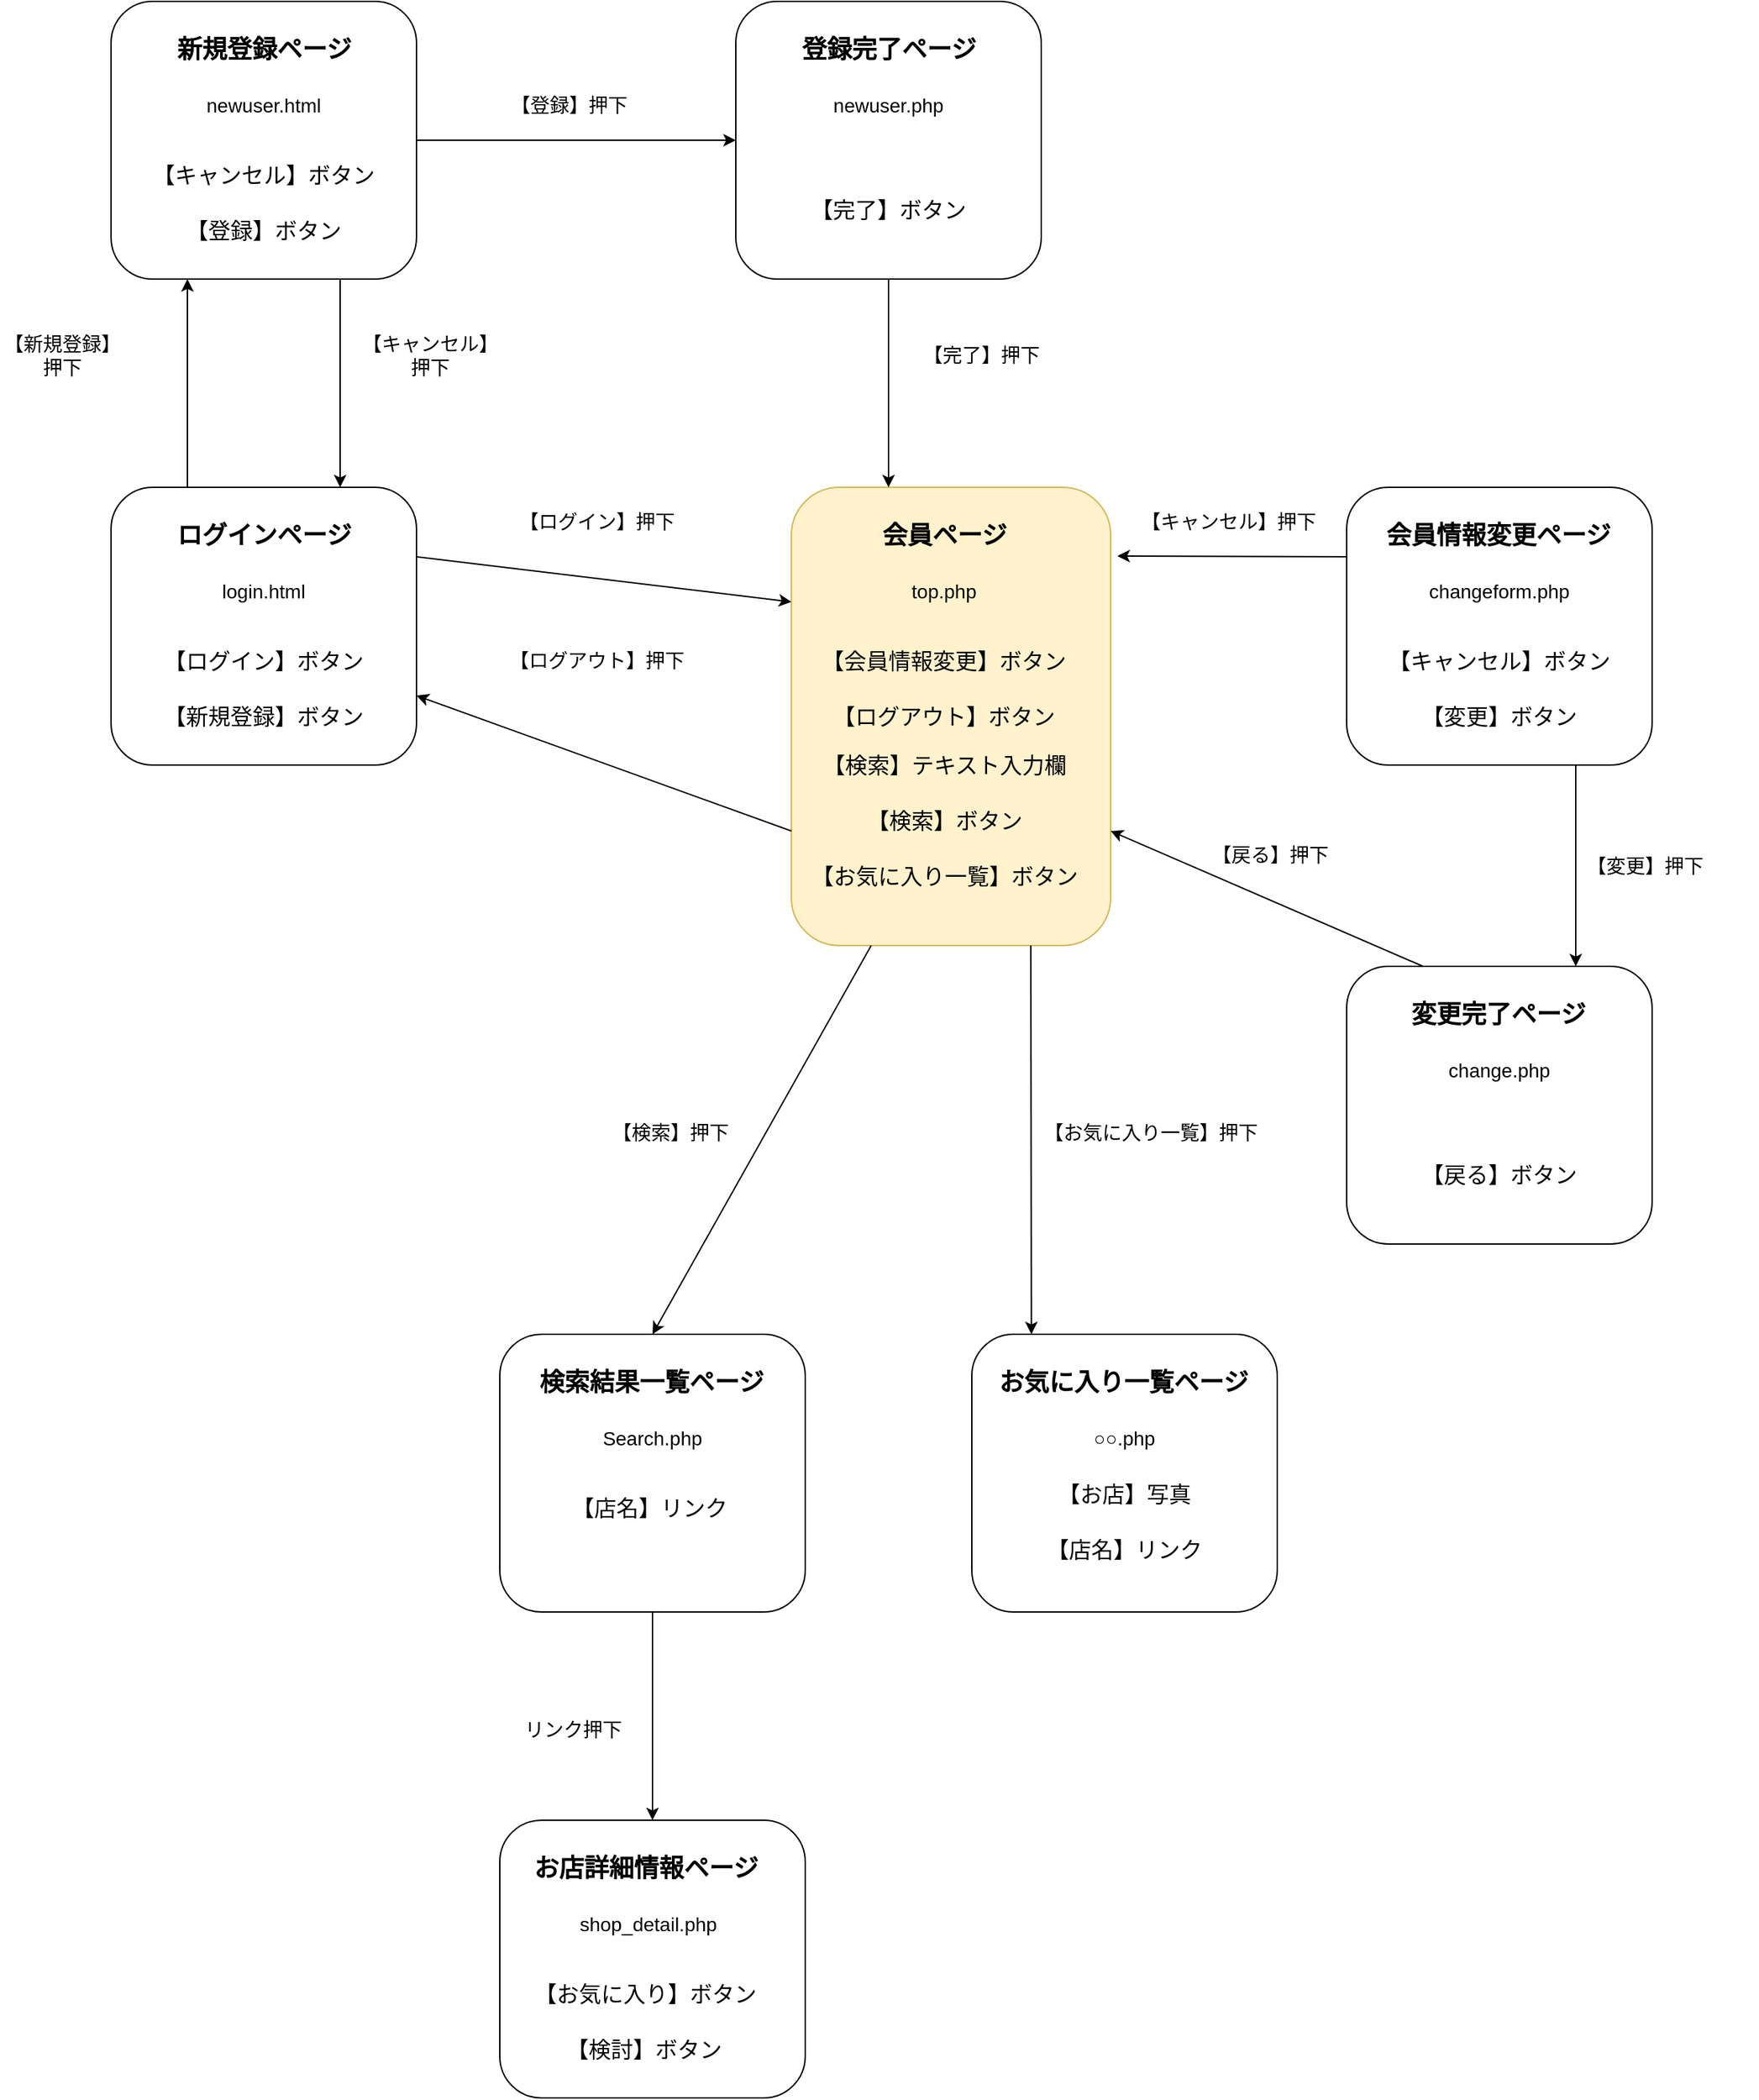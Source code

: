 <mxfile>
    <diagram id="W0Y6Ia2FgGcfSGs5wf8Q" name="ページ1">
        <mxGraphModel dx="1053" dy="2004" grid="1" gridSize="10" guides="1" tooltips="1" connect="1" arrows="1" fold="1" page="1" pageScale="1" pageWidth="827" pageHeight="1169" math="0" shadow="0">
            <root>
                <mxCell id="0"/>
                <mxCell id="1" parent="0"/>
                <mxCell id="142" value="" style="rounded=1;whiteSpace=wrap;html=1;" vertex="1" parent="1">
                    <mxGeometry x="400" y="1040" width="220" height="200" as="geometry"/>
                </mxCell>
                <mxCell id="109" value="" style="group" parent="1" vertex="1" connectable="0">
                    <mxGeometry x="120" y="80" width="1186" height="545" as="geometry"/>
                </mxCell>
                <mxCell id="107" value="" style="group" parent="109" vertex="1" connectable="0">
                    <mxGeometry width="1186" height="545" as="geometry"/>
                </mxCell>
                <mxCell id="14" value="【ログイン】押下" style="text;html=1;strokeColor=none;fillColor=none;align=center;verticalAlign=middle;whiteSpace=wrap;rounded=0;fontSize=14;" parent="107" vertex="1">
                    <mxGeometry x="270" y="10" width="160" height="30" as="geometry"/>
                </mxCell>
                <mxCell id="16" value="" style="group" parent="107" vertex="1" connectable="0">
                    <mxGeometry x="490" width="230" height="330" as="geometry"/>
                </mxCell>
                <mxCell id="8" value="" style="rounded=1;whiteSpace=wrap;html=1;fillColor=#fff2cc;strokeColor=#d6b656;" parent="16" vertex="1">
                    <mxGeometry width="230" height="330" as="geometry"/>
                </mxCell>
                <mxCell id="9" value="会員ページ" style="text;html=1;strokeColor=none;fillColor=none;align=center;verticalAlign=middle;whiteSpace=wrap;rounded=0;fontStyle=1;fontSize=18;" parent="16" vertex="1">
                    <mxGeometry x="37.5" y="20" width="145" height="30" as="geometry"/>
                </mxCell>
                <mxCell id="10" value="top.php" style="text;html=1;strokeColor=none;fillColor=none;align=center;verticalAlign=middle;whiteSpace=wrap;rounded=0;fontSize=14;" parent="16" vertex="1">
                    <mxGeometry x="50" y="60" width="120" height="30" as="geometry"/>
                </mxCell>
                <mxCell id="11" value="【会員情報変更】ボタン" style="text;html=1;strokeColor=none;fillColor=none;align=center;verticalAlign=middle;whiteSpace=wrap;rounded=0;fontSize=16;" parent="16" vertex="1">
                    <mxGeometry x="20" y="110" width="180" height="30" as="geometry"/>
                </mxCell>
                <mxCell id="12" value="【ログアウト】ボタン" style="text;html=1;strokeColor=none;fillColor=none;align=center;verticalAlign=middle;whiteSpace=wrap;rounded=0;fontSize=16;" parent="16" vertex="1">
                    <mxGeometry x="20" y="150" width="180" height="30" as="geometry"/>
                </mxCell>
                <mxCell id="112" value="&lt;font style=&quot;font-size: 16px&quot;&gt;【検索】テキスト入力欄&lt;/font&gt;" style="text;html=1;align=center;verticalAlign=middle;resizable=0;points=[];autosize=1;strokeColor=none;fillColor=none;" vertex="1" parent="16">
                    <mxGeometry x="15" y="190" width="190" height="20" as="geometry"/>
                </mxCell>
                <mxCell id="113" value="【検索】ボタン" style="text;html=1;align=center;verticalAlign=middle;resizable=0;points=[];autosize=1;strokeColor=none;fillColor=none;fontSize=16;" vertex="1" parent="16">
                    <mxGeometry x="45" y="230" width="130" height="20" as="geometry"/>
                </mxCell>
                <mxCell id="114" value="【お気に入り一覧】ボタン" style="text;html=1;align=center;verticalAlign=middle;resizable=0;points=[];autosize=1;strokeColor=none;fillColor=none;fontSize=16;" vertex="1" parent="16">
                    <mxGeometry x="5" y="270" width="210" height="20" as="geometry"/>
                </mxCell>
                <mxCell id="18" value="" style="group" parent="107" vertex="1" connectable="0">
                    <mxGeometry width="220" height="200" as="geometry"/>
                </mxCell>
                <mxCell id="2" value="" style="rounded=1;whiteSpace=wrap;html=1;" parent="18" vertex="1">
                    <mxGeometry width="220" height="200" as="geometry"/>
                </mxCell>
                <mxCell id="3" value="ログインページ" style="text;html=1;strokeColor=none;fillColor=none;align=center;verticalAlign=middle;whiteSpace=wrap;rounded=0;fontStyle=1;fontSize=18;" parent="18" vertex="1">
                    <mxGeometry x="37.5" y="20" width="145" height="30" as="geometry"/>
                </mxCell>
                <mxCell id="4" value="login.html" style="text;html=1;strokeColor=none;fillColor=none;align=center;verticalAlign=middle;whiteSpace=wrap;rounded=0;fontSize=14;" parent="18" vertex="1">
                    <mxGeometry x="50" y="60" width="120" height="30" as="geometry"/>
                </mxCell>
                <mxCell id="6" value="【ログイン】ボタン" style="text;html=1;strokeColor=none;fillColor=none;align=center;verticalAlign=middle;whiteSpace=wrap;rounded=0;fontSize=16;" parent="18" vertex="1">
                    <mxGeometry x="20" y="110" width="180" height="30" as="geometry"/>
                </mxCell>
                <mxCell id="7" value="【新規登録】ボタン" style="text;html=1;strokeColor=none;fillColor=none;align=center;verticalAlign=middle;whiteSpace=wrap;rounded=0;fontSize=16;" parent="18" vertex="1">
                    <mxGeometry x="20" y="150" width="180" height="30" as="geometry"/>
                </mxCell>
                <mxCell id="82" style="edgeStyle=none;html=1;exitX=1;exitY=0.25;exitDx=0;exitDy=0;entryX=0;entryY=0.25;entryDx=0;entryDy=0;" parent="107" source="2" target="8" edge="1">
                    <mxGeometry relative="1" as="geometry"/>
                </mxCell>
                <mxCell id="83" style="edgeStyle=none;html=1;exitX=0;exitY=0.75;exitDx=0;exitDy=0;entryX=1;entryY=0.75;entryDx=0;entryDy=0;" parent="107" source="8" target="2" edge="1">
                    <mxGeometry relative="1" as="geometry"/>
                </mxCell>
                <mxCell id="84" value="【ログアウト】押下" style="text;html=1;strokeColor=none;fillColor=none;align=center;verticalAlign=middle;whiteSpace=wrap;rounded=0;fontSize=14;" parent="107" vertex="1">
                    <mxGeometry x="270" y="110" width="160" height="30" as="geometry"/>
                </mxCell>
                <mxCell id="85" value="" style="group" parent="107" vertex="1" connectable="0">
                    <mxGeometry x="890" width="220" height="200" as="geometry"/>
                </mxCell>
                <mxCell id="86" value="" style="rounded=1;whiteSpace=wrap;html=1;" parent="85" vertex="1">
                    <mxGeometry width="220" height="200" as="geometry"/>
                </mxCell>
                <mxCell id="87" value="会員情報変更ページ" style="text;html=1;strokeColor=none;fillColor=none;align=center;verticalAlign=middle;whiteSpace=wrap;rounded=0;fontStyle=1;fontSize=18;" parent="85" vertex="1">
                    <mxGeometry x="17.5" y="20" width="182.5" height="30" as="geometry"/>
                </mxCell>
                <mxCell id="88" value="changeform.php" style="text;html=1;strokeColor=none;fillColor=none;align=center;verticalAlign=middle;whiteSpace=wrap;rounded=0;fontSize=14;" parent="85" vertex="1">
                    <mxGeometry x="50" y="60" width="120" height="30" as="geometry"/>
                </mxCell>
                <mxCell id="89" value="【キャンセル】ボタン" style="text;html=1;strokeColor=none;fillColor=none;align=center;verticalAlign=middle;whiteSpace=wrap;rounded=0;fontSize=16;" parent="85" vertex="1">
                    <mxGeometry x="20" y="110" width="180" height="30" as="geometry"/>
                </mxCell>
                <mxCell id="90" value="【変更】ボタン" style="text;html=1;strokeColor=none;fillColor=none;align=center;verticalAlign=middle;whiteSpace=wrap;rounded=0;fontSize=16;" parent="85" vertex="1">
                    <mxGeometry x="20" y="150" width="180" height="30" as="geometry"/>
                </mxCell>
                <mxCell id="93" style="edgeStyle=none;html=1;exitX=0;exitY=0.25;exitDx=0;exitDy=0;entryX=1.021;entryY=0.15;entryDx=0;entryDy=0;entryPerimeter=0;" parent="107" source="86" edge="1" target="8">
                    <mxGeometry relative="1" as="geometry">
                        <mxPoint x="710" y="50.667" as="targetPoint"/>
                    </mxGeometry>
                </mxCell>
                <mxCell id="94" value="【キャンセル】押下" style="text;html=1;strokeColor=none;fillColor=none;align=center;verticalAlign=middle;whiteSpace=wrap;rounded=0;fontSize=14;" parent="107" vertex="1">
                    <mxGeometry x="725" y="10" width="160" height="30" as="geometry"/>
                </mxCell>
                <mxCell id="95" value="" style="group" parent="107" vertex="1" connectable="0">
                    <mxGeometry x="890" y="345" width="220" height="200" as="geometry"/>
                </mxCell>
                <mxCell id="96" value="" style="rounded=1;whiteSpace=wrap;html=1;" parent="95" vertex="1">
                    <mxGeometry width="220" height="200" as="geometry"/>
                </mxCell>
                <mxCell id="97" value="変更完了ページ" style="text;html=1;strokeColor=none;fillColor=none;align=center;verticalAlign=middle;whiteSpace=wrap;rounded=0;fontStyle=1;fontSize=18;" parent="95" vertex="1">
                    <mxGeometry x="17.5" y="20" width="182.5" height="30" as="geometry"/>
                </mxCell>
                <mxCell id="98" value="change.php" style="text;html=1;strokeColor=none;fillColor=none;align=center;verticalAlign=middle;whiteSpace=wrap;rounded=0;fontSize=14;" parent="95" vertex="1">
                    <mxGeometry x="50" y="60" width="120" height="30" as="geometry"/>
                </mxCell>
                <mxCell id="100" value="【戻る】ボタン" style="text;html=1;strokeColor=none;fillColor=none;align=center;verticalAlign=middle;whiteSpace=wrap;rounded=0;fontSize=16;" parent="95" vertex="1">
                    <mxGeometry x="20" y="135" width="180" height="30" as="geometry"/>
                </mxCell>
                <mxCell id="101" style="edgeStyle=none;html=1;exitX=0.75;exitY=1;exitDx=0;exitDy=0;entryX=0.75;entryY=0;entryDx=0;entryDy=0;" parent="107" source="86" target="96" edge="1">
                    <mxGeometry relative="1" as="geometry"/>
                </mxCell>
                <mxCell id="103" style="edgeStyle=none;html=1;exitX=0.25;exitY=0;exitDx=0;exitDy=0;entryX=1;entryY=0.75;entryDx=0;entryDy=0;" parent="107" source="96" target="8" edge="1">
                    <mxGeometry relative="1" as="geometry"/>
                </mxCell>
                <mxCell id="104" value="【戻る】押下" style="text;html=1;strokeColor=none;fillColor=none;align=center;verticalAlign=middle;whiteSpace=wrap;rounded=0;fontSize=14;" parent="107" vertex="1">
                    <mxGeometry x="770" y="250" width="130" height="30" as="geometry"/>
                </mxCell>
                <mxCell id="102" value="【変更】押下" style="text;html=1;strokeColor=none;fillColor=none;align=center;verticalAlign=middle;whiteSpace=wrap;rounded=0;fontSize=14;" parent="107" vertex="1">
                    <mxGeometry x="1040" y="257.5" width="130" height="30" as="geometry"/>
                </mxCell>
                <mxCell id="118" value="" style="group" vertex="1" connectable="0" parent="107">
                    <mxGeometry x="280" y="610" width="220" height="200" as="geometry"/>
                </mxCell>
                <mxCell id="119" value="" style="rounded=1;whiteSpace=wrap;html=1;" vertex="1" parent="118">
                    <mxGeometry width="220" height="200" as="geometry"/>
                </mxCell>
                <mxCell id="120" value="検索結果一覧ページ" style="text;html=1;strokeColor=none;fillColor=none;align=center;verticalAlign=middle;whiteSpace=wrap;rounded=0;fontStyle=1;fontSize=18;" vertex="1" parent="118">
                    <mxGeometry x="17.5" y="20" width="182.5" height="30" as="geometry"/>
                </mxCell>
                <mxCell id="121" value="Search.php" style="text;html=1;strokeColor=none;fillColor=none;align=center;verticalAlign=middle;whiteSpace=wrap;rounded=0;fontSize=14;" vertex="1" parent="118">
                    <mxGeometry x="50" y="60" width="120" height="30" as="geometry"/>
                </mxCell>
                <mxCell id="123" value="【店名】リンク" style="text;html=1;strokeColor=none;fillColor=none;align=center;verticalAlign=middle;whiteSpace=wrap;rounded=0;fontSize=16;" vertex="1" parent="118">
                    <mxGeometry x="17.5" y="110" width="180" height="30" as="geometry"/>
                </mxCell>
                <mxCell id="133" style="edgeStyle=none;html=1;exitX=0.25;exitY=1;exitDx=0;exitDy=0;entryX=0.5;entryY=0;entryDx=0;entryDy=0;fontSize=16;" edge="1" parent="107" source="8" target="119">
                    <mxGeometry relative="1" as="geometry"/>
                </mxCell>
                <mxCell id="135" value="【検索】押下" style="text;html=1;strokeColor=none;fillColor=none;align=center;verticalAlign=middle;whiteSpace=wrap;rounded=0;fontSize=14;" vertex="1" parent="107">
                    <mxGeometry x="350" y="450" width="106" height="30" as="geometry"/>
                </mxCell>
                <mxCell id="137" value="【お気に入り一覧】押下" style="text;html=1;strokeColor=none;fillColor=none;align=center;verticalAlign=middle;whiteSpace=wrap;rounded=0;fontSize=14;" vertex="1" parent="107">
                    <mxGeometry x="670" y="450" width="158" height="30" as="geometry"/>
                </mxCell>
                <mxCell id="27" value="" style="rounded=1;whiteSpace=wrap;html=1;" parent="1" vertex="1">
                    <mxGeometry x="120" y="-270" width="220" height="200" as="geometry"/>
                </mxCell>
                <mxCell id="55" style="edgeStyle=none;html=1;exitX=1;exitY=0.5;exitDx=0;exitDy=0;entryX=0;entryY=0.5;entryDx=0;entryDy=0;fontSize=14;" parent="1" source="27" target="48" edge="1">
                    <mxGeometry relative="1" as="geometry"/>
                </mxCell>
                <mxCell id="74" style="edgeStyle=none;html=1;exitX=0.75;exitY=1;exitDx=0;exitDy=0;entryX=0.75;entryY=0;entryDx=0;entryDy=0;fontSize=14;" parent="1" source="27" target="2" edge="1">
                    <mxGeometry relative="1" as="geometry"/>
                </mxCell>
                <mxCell id="28" value="新規登録ページ" style="text;html=1;strokeColor=none;fillColor=none;align=center;verticalAlign=middle;whiteSpace=wrap;rounded=0;fontStyle=1;fontSize=18;" parent="1" vertex="1">
                    <mxGeometry x="157.5" y="-250" width="145" height="30" as="geometry"/>
                </mxCell>
                <mxCell id="29" value="newuser.html" style="text;html=1;strokeColor=none;fillColor=none;align=center;verticalAlign=middle;whiteSpace=wrap;rounded=0;fontSize=14;" parent="1" vertex="1">
                    <mxGeometry x="170" y="-210" width="120" height="30" as="geometry"/>
                </mxCell>
                <mxCell id="30" value="【キャンセル】ボタン" style="text;html=1;strokeColor=none;fillColor=none;align=center;verticalAlign=middle;whiteSpace=wrap;rounded=0;fontSize=16;" parent="1" vertex="1">
                    <mxGeometry x="140" y="-160" width="180" height="30" as="geometry"/>
                </mxCell>
                <mxCell id="31" value="【登録】ボタン" style="text;html=1;strokeColor=none;fillColor=none;align=center;verticalAlign=middle;whiteSpace=wrap;rounded=0;fontSize=16;" parent="1" vertex="1">
                    <mxGeometry x="140" y="-120" width="180" height="30" as="geometry"/>
                </mxCell>
                <mxCell id="48" value="" style="rounded=1;whiteSpace=wrap;html=1;" parent="1" vertex="1">
                    <mxGeometry x="570" y="-270" width="220" height="200" as="geometry"/>
                </mxCell>
                <mxCell id="70" style="edgeStyle=none;html=1;fontSize=14;" parent="1" source="48" edge="1">
                    <mxGeometry relative="1" as="geometry">
                        <mxPoint x="690" y="-70" as="sourcePoint"/>
                        <mxPoint x="680" y="80" as="targetPoint"/>
                    </mxGeometry>
                </mxCell>
                <mxCell id="47" value="" style="group" parent="1" vertex="1" connectable="0">
                    <mxGeometry x="570" y="-270" width="220" height="200" as="geometry"/>
                </mxCell>
                <mxCell id="49" value="登録完了ページ" style="text;html=1;strokeColor=none;fillColor=none;align=center;verticalAlign=middle;whiteSpace=wrap;rounded=0;fontStyle=1;fontSize=18;" parent="47" vertex="1">
                    <mxGeometry x="37.5" y="20" width="145" height="30" as="geometry"/>
                </mxCell>
                <mxCell id="50" value="newuser.php" style="text;html=1;strokeColor=none;fillColor=none;align=center;verticalAlign=middle;whiteSpace=wrap;rounded=0;fontSize=14;" parent="47" vertex="1">
                    <mxGeometry x="50" y="60" width="120" height="30" as="geometry"/>
                </mxCell>
                <mxCell id="52" value="【完了】ボタン" style="text;html=1;strokeColor=none;fillColor=none;align=center;verticalAlign=middle;whiteSpace=wrap;rounded=0;fontSize=16;" parent="47" vertex="1">
                    <mxGeometry x="20" y="135" width="180" height="30" as="geometry"/>
                </mxCell>
                <mxCell id="111" style="edgeStyle=none;html=1;exitX=0.25;exitY=0;exitDx=0;exitDy=0;entryX=0.25;entryY=1;entryDx=0;entryDy=0;" edge="1" parent="1" source="2" target="27">
                    <mxGeometry relative="1" as="geometry"/>
                </mxCell>
                <mxCell id="75" value="【キャンセル】押下" style="text;html=1;strokeColor=none;fillColor=none;align=center;verticalAlign=middle;whiteSpace=wrap;rounded=0;fontSize=14;" parent="1" vertex="1">
                    <mxGeometry x="300" y="-30" width="100" height="30" as="geometry"/>
                </mxCell>
                <mxCell id="36" value="【新規登録】押下" style="text;html=1;strokeColor=none;fillColor=none;align=center;verticalAlign=middle;whiteSpace=wrap;rounded=0;fontSize=14;" parent="1" vertex="1">
                    <mxGeometry x="40" y="-30" width="90" height="30" as="geometry"/>
                </mxCell>
                <mxCell id="56" value="【登録】押下" style="text;html=1;strokeColor=none;fillColor=none;align=center;verticalAlign=middle;whiteSpace=wrap;rounded=0;fontSize=14;" parent="1" vertex="1">
                    <mxGeometry x="370" y="-210" width="160" height="30" as="geometry"/>
                </mxCell>
                <mxCell id="71" value="【完了】押下" style="text;html=1;strokeColor=none;fillColor=none;align=center;verticalAlign=middle;whiteSpace=wrap;rounded=0;fontSize=14;" parent="1" vertex="1">
                    <mxGeometry x="667" y="-30" width="160" height="30" as="geometry"/>
                </mxCell>
                <mxCell id="126" value="" style="group" vertex="1" connectable="0" parent="1">
                    <mxGeometry x="740" y="690" width="220" height="200" as="geometry"/>
                </mxCell>
                <mxCell id="127" value="" style="rounded=1;whiteSpace=wrap;html=1;" vertex="1" parent="126">
                    <mxGeometry width="220" height="200" as="geometry"/>
                </mxCell>
                <mxCell id="128" value="お気に入り一覧ページ" style="text;html=1;strokeColor=none;fillColor=none;align=center;verticalAlign=middle;whiteSpace=wrap;rounded=0;fontStyle=1;fontSize=18;" vertex="1" parent="126">
                    <mxGeometry x="17.5" y="20" width="182.5" height="30" as="geometry"/>
                </mxCell>
                <mxCell id="129" value="○○.php" style="text;html=1;strokeColor=none;fillColor=none;align=center;verticalAlign=middle;whiteSpace=wrap;rounded=0;fontSize=14;" vertex="1" parent="126">
                    <mxGeometry x="50" y="60" width="120" height="30" as="geometry"/>
                </mxCell>
                <mxCell id="130" value="【お店】写真" style="text;html=1;strokeColor=none;fillColor=none;align=center;verticalAlign=middle;whiteSpace=wrap;rounded=0;fontSize=16;" vertex="1" parent="126">
                    <mxGeometry x="20" y="100" width="180" height="30" as="geometry"/>
                </mxCell>
                <mxCell id="131" value="【店名】リンク" style="text;html=1;strokeColor=none;fillColor=none;align=center;verticalAlign=middle;whiteSpace=wrap;rounded=0;fontSize=16;" vertex="1" parent="126">
                    <mxGeometry x="20" y="140" width="180" height="30" as="geometry"/>
                </mxCell>
                <mxCell id="134" style="edgeStyle=none;html=1;exitX=0.75;exitY=1;exitDx=0;exitDy=0;entryX=0.195;entryY=0;entryDx=0;entryDy=0;entryPerimeter=0;fontSize=16;" edge="1" parent="1" source="8" target="127">
                    <mxGeometry relative="1" as="geometry"/>
                </mxCell>
                <mxCell id="138" value="お店詳細情報ページ" style="text;html=1;strokeColor=none;fillColor=none;align=center;verticalAlign=middle;whiteSpace=wrap;rounded=0;fontStyle=1;fontSize=18;" vertex="1" parent="1">
                    <mxGeometry x="414" y="1060" width="182.5" height="30" as="geometry"/>
                </mxCell>
                <mxCell id="139" value="shop_detail.php" style="text;html=1;strokeColor=none;fillColor=none;align=center;verticalAlign=middle;whiteSpace=wrap;rounded=0;fontSize=14;" vertex="1" parent="1">
                    <mxGeometry x="446.5" y="1100" width="120" height="30" as="geometry"/>
                </mxCell>
                <mxCell id="141" value="【お気に入り】ボタン" style="text;html=1;strokeColor=none;fillColor=none;align=center;verticalAlign=middle;whiteSpace=wrap;rounded=0;fontSize=16;" vertex="1" parent="1">
                    <mxGeometry x="415.25" y="1150" width="180" height="30" as="geometry"/>
                </mxCell>
                <mxCell id="143" style="edgeStyle=none;html=1;exitX=0.5;exitY=1;exitDx=0;exitDy=0;entryX=0.5;entryY=0;entryDx=0;entryDy=0;fontSize=16;" edge="1" parent="1" source="119" target="142">
                    <mxGeometry relative="1" as="geometry"/>
                </mxCell>
                <mxCell id="144" value="リンク押下" style="text;html=1;strokeColor=none;fillColor=none;align=center;verticalAlign=middle;whiteSpace=wrap;rounded=0;fontSize=14;" vertex="1" parent="1">
                    <mxGeometry x="400" y="960" width="106" height="30" as="geometry"/>
                </mxCell>
                <mxCell id="145" value="【検討】ボタン" style="text;html=1;strokeColor=none;fillColor=none;align=center;verticalAlign=middle;whiteSpace=wrap;rounded=0;fontSize=16;" vertex="1" parent="1">
                    <mxGeometry x="414" y="1190" width="180" height="30" as="geometry"/>
                </mxCell>
            </root>
        </mxGraphModel>
    </diagram>
</mxfile>